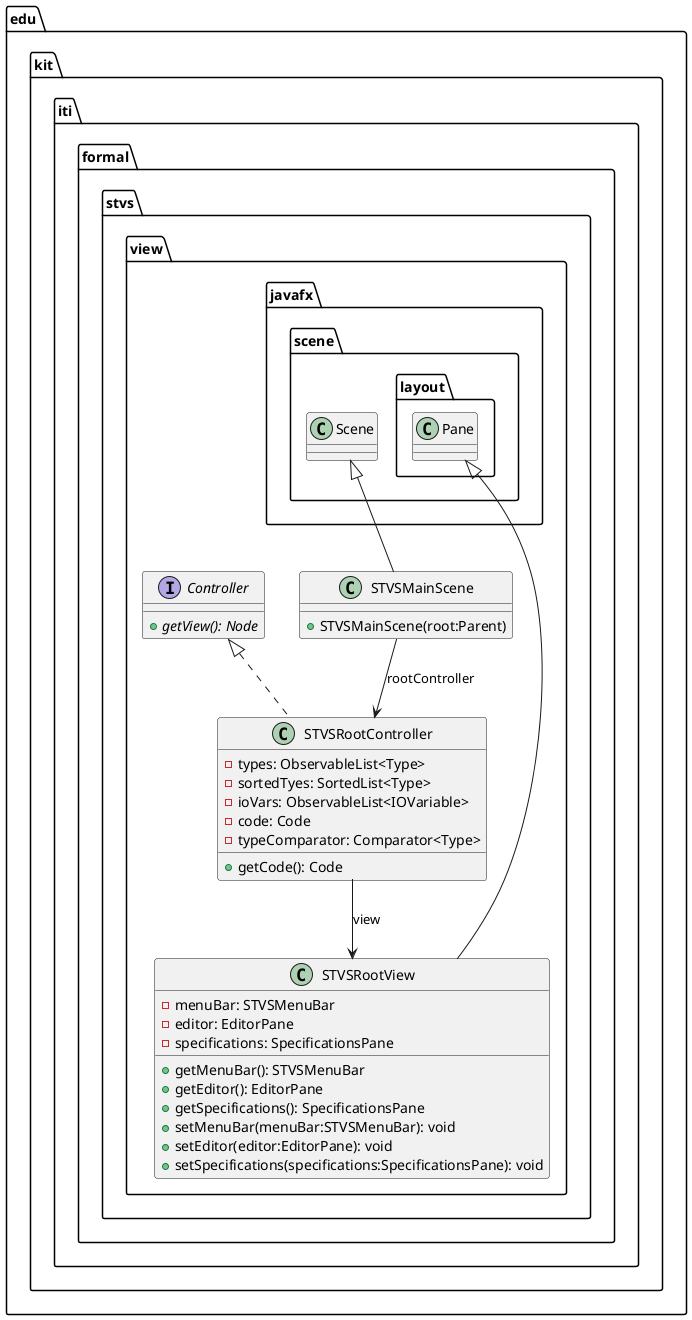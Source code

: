@startuml

    namespace edu.kit.iti.formal.stvs.view {

        class STVSMainScene {
            +STVSMainScene(root:Parent)
        }

        class STVSRootController {
            -types: ObservableList<Type>
            -sortedTyes: SortedList<Type>
            -ioVars: ObservableList<IOVariable>
            -code: Code
            -typeComparator: Comparator<Type>
            +getCode(): Code
        }

        class STVSRootView {
            -menuBar: STVSMenuBar
            -editor: EditorPane
            -specifications: SpecificationsPane
            +getMenuBar(): STVSMenuBar
            +getEditor(): EditorPane
            +getSpecifications(): SpecificationsPane
            +setMenuBar(menuBar:STVSMenuBar): void
            +setEditor(editor:EditorPane): void
            +setSpecifications(specifications:SpecificationsPane): void
        }

        interface Controller {
            {abstract} +getView(): Node
        }

        class javafx.scene.Scene
        javafx.scene.Scene <|-- STVSMainScene

        Controller <|.. STVSRootController

        class javafx.scene.layout.Pane
        javafx.scene.layout.Pane <|-- STVSRootView

        STVSMainScene --> STVSRootController: rootController

        STVSRootController --> STVSRootView: view

    }

@enduml

